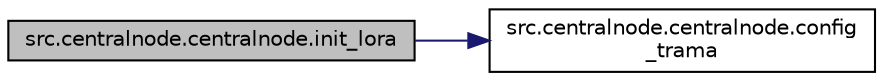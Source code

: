 digraph "src.centralnode.centralnode.init_lora"
{
 // LATEX_PDF_SIZE
  edge [fontname="Helvetica",fontsize="10",labelfontname="Helvetica",labelfontsize="10"];
  node [fontname="Helvetica",fontsize="10",shape=record];
  rankdir="LR";
  Node1 [label="src.centralnode.centralnode.init_lora",height=0.2,width=0.4,color="black", fillcolor="grey75", style="filled", fontcolor="black",tooltip="Initialize Lora with the respective characteristics."];
  Node1 -> Node2 [color="midnightblue",fontsize="10",style="solid",fontname="Helvetica"];
  Node2 [label="src.centralnode.centralnode.config\l_trama",height=0.2,width=0.4,color="black", fillcolor="white", style="filled",URL="$classsrc_1_1centralnode_1_1centralnode.html#a40dffd01679965ea85010dc2bc35efd2",tooltip="Organize the order of the data frame."];
}
